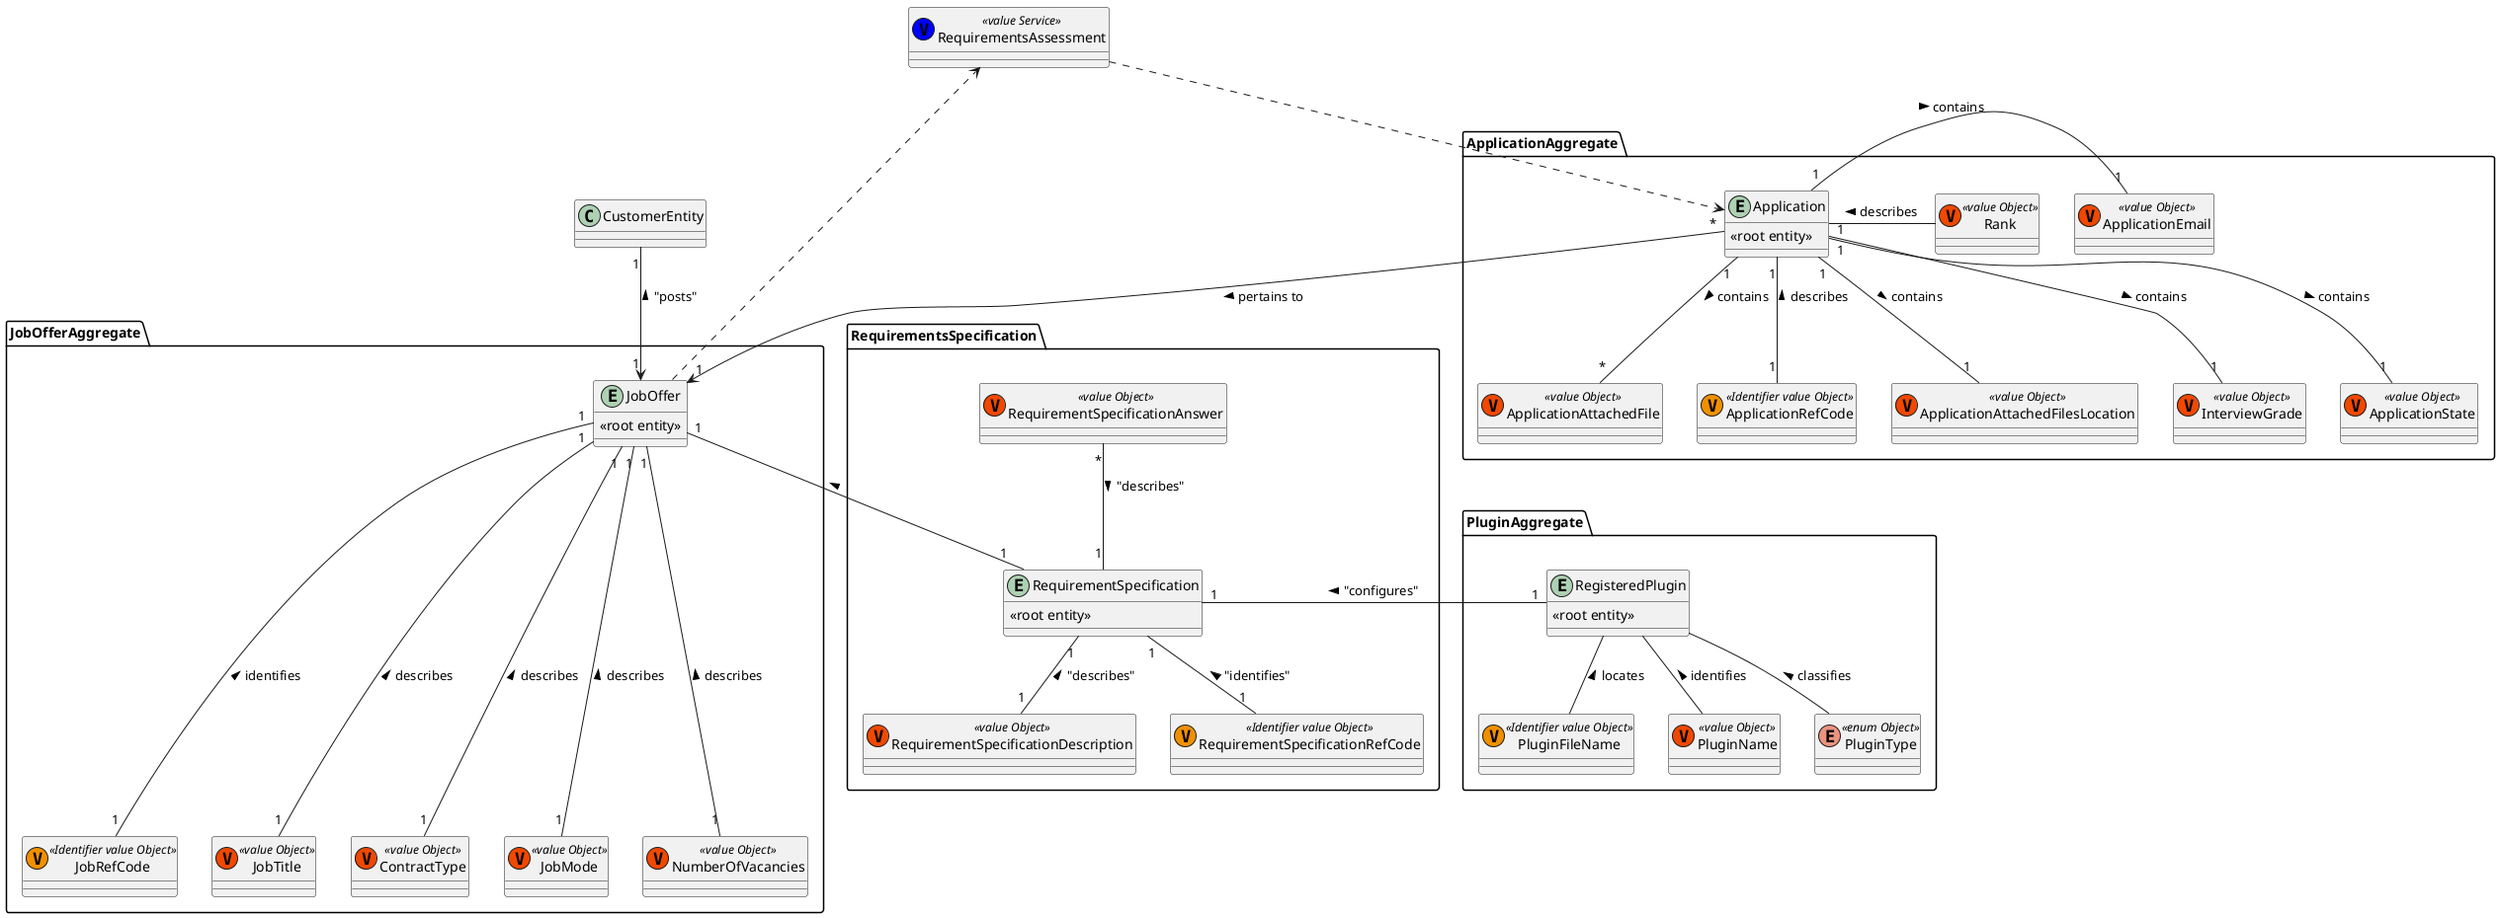 @startuml

Package JobOfferAggregate{
    Entity JobOffer {
        <<root entity>>
    }

    Class JobRefCode <<(V, #f09000) Identifier value Object>>{}
    Class JobTitle <<(V,#f04800) value Object>>{}
    Class ContractType  <<(V,#f04800) value Object>>{}
    Class JobMode <<(V,#f04800) value Object>>{}
    Class NumberOfVacancies <<(V,#f04800) value Object>>{}
}

Package PluginAggregate{

    Entity RegisteredPlugin  {
        <<root entity>>
    }

    Class PluginFileName <<(V,#f09000) Identifier value Object>>{}
    Class PluginName <<(V,#f04800) value Object>>{}
    Enum PluginType << enum Object>>{}
}

Package RequirementsSpecification{

    Entity RequirementSpecification  {
        <<root entity>>
    }

    Class RequirementSpecificationDescription <<(V,#f04800) value Object>>{}
    Class RequirementSpecificationAnswer <<(V,#f04800) value Object>>{}
    Class RequirementSpecificationRefCode <<(V,#f09000) Identifier value Object>>{}
}

Package ApplicationAggregate{

    Entity Application  {
        <<root entity>>
    }

    Class ApplicationAttachedFile <<(V,#f04800) value Object>>{}
    Class ApplicationRefCode <<(V,#f09000) Identifier value Object>>{}
    Class ApplicationAttachedFilesLocation <<(V,#f04800) value Object>>{}
    Class InterviewGrade <<(V,#f04800) value Object>>{}
    Class ApplicationState <<(V,#f04800) value Object>>{}
    Class ApplicationEmail <<(V,#f04800) value Object>>{}
    Class Rank <<(V,#f04800) value Object>>{}
}

Class RequirementsAssessment <<(V,#0000FF) value Service>> {}

JobOffer ..> RequirementsAssessment
RequirementsAssessment ..> Application

JobOffer "1" ---- "1" JobRefCode : identifies <
JobOffer "1" ---- "1" JobTitle : describes <
JobOffer "1" ---- "1" ContractType : describes <
JobOffer "1" ---- "1" JobMode : describes <
JobOffer "1" ---- "1" NumberOfVacancies : describes <
JobOffer "1" -- "1" RequirementSpecification : <
JobOffer "1" <-up- "1" CustomerEntity : > "posts"

RequirementSpecification "1" -- "1" RequirementSpecificationDescription : "describes" <
RequirementSpecification "1" -- "1" RequirementSpecificationRefCode : "identifies" <
RequirementSpecificationAnswer "*" -- "1" RequirementSpecification : "describes" >
RequirementSpecification "1" -right- "1" RegisteredPlugin : "configures" <

RegisteredPlugin -- PluginFileName : locates <
RegisteredPlugin -- PluginName : identifies <
RegisteredPlugin -- PluginType : classifies <

Application "*" --> "1" JobOffer : > pertains to
Application "1" - "1" ApplicationEmail : > contains
Application "1" -- "1" ApplicationRefCode : describes <
Application "1" -- "*" ApplicationAttachedFile : > contains
Application "1" -- "1" ApplicationAttachedFilesLocation : > contains
Application "1" -- "1" ApplicationState : > contains
Application "1" -- "1" InterviewGrade : > contains
Application - Rank : describes <

@enduml